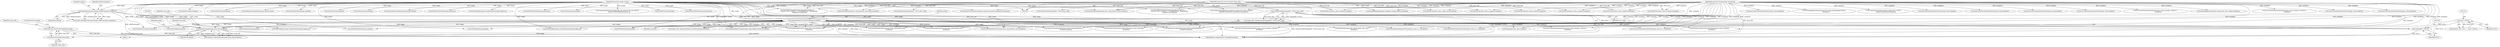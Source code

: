 digraph "0_ImageMagick_726812fa2fa7ce16bcf58f6e115f65427a1c0950_2@pointer" {
"1001328" [label="(Call,clone_info=DestroyDrawInfo(clone_info))"];
"1001330" [label="(Call,DestroyDrawInfo(clone_info))"];
"1001324" [label="(Call,AnnotateImage(image,clone_info,exception))"];
"1000221" [label="(Call,AcquireAuthenticCacheView(image,exception))"];
"1000188" [label="(Call,SetImageColorspace(image,sRGBColorspace,exception))"];
"1000104" [label="(MethodParameterIn,Image *image)"];
"1000107" [label="(MethodParameterIn,ExceptionInfo *exception)"];
"1001281" [label="(Call,clone_info=CloneDrawInfo((ImageInfo *) NULL,draw_info))"];
"1001283" [label="(Call,CloneDrawInfo((ImageInfo *) NULL,draw_info))"];
"1001284" [label="(Call,(ImageInfo *) NULL)"];
"1001277" [label="(Call,(char *) NULL)"];
"1000105" [label="(MethodParameterIn,const DrawInfo *draw_info)"];
"1000711" [label="(Call,GetPixelChannels(image))"];
"1000189" [label="(Identifier,image)"];
"1000482" [label="(Call,SetImageChannelMask(image,channel_mask))"];
"1000715" [label="(Call,SyncCacheViewAuthenticPixels(image_view,exception))"];
"1000822" [label="(Call,GetCacheViewAuthenticPixels(image_view,0,y,image->columns,1,\n              exception))"];
"1000464" [label="(Call,FloodfillPaintImage(image,draw_info,&target,x,y,\n            primitive_info->method == FloodfillMethod ? MagickFalse :\n            MagickTrue,exception))"];
"1000595" [label="(Call,GetPixelInfo(image,&pixel))"];
"1001281" [label="(Call,clone_info=CloneDrawInfo((ImageInfo *) NULL,draw_info))"];
"1000191" [label="(Identifier,exception)"];
"1000694" [label="(Call,GetPixelChannels(image))"];
"1001269" [label="(Block,)"];
"1001629" [label="(MethodReturn,MagickExport MagickBooleanType)"];
"1001054" [label="(Call,SetImageAlphaChannel(composite_image,OpaqueAlphaChannel,\n          exception))"];
"1000852" [label="(Call,GetFillColor(draw_info,x,y,&pixel,exception))"];
"1001072" [label="(Call,SetGeometry(image,&geometry))"];
"1000912" [label="(Call,ReadInlineImage(clone_info,primitive_info->text,\n          exception))"];
"1001325" [label="(Identifier,image)"];
"1001174" [label="(Call,CompositeImage(image,composite_image,draw_info->compose,\n          MagickTrue,geometry.x,geometry.y,exception))"];
"1001552" [label="(Call,DrawPolygonPrimitive(image,draw_info,primitive_info,\n                exception))"];
"1000104" [label="(MethodParameterIn,Image *image)"];
"1001560" [label="(Call,CloneDrawInfo((ImageInfo *) NULL,draw_info))"];
"1001038" [label="(Call,TransformImage(&composite_image,(char *) NULL,\n            composite_geometry,exception))"];
"1000188" [label="(Call,SetImageColorspace(image,sRGBColorspace,exception))"];
"1000285" [label="(Call,SyncCacheViewAuthenticPixels(image_view,exception))"];
"1001330" [label="(Call,DestroyDrawInfo(clone_info))"];
"1001581" [label="(Call,DrawPolygonPrimitive(image,clone_info,primitive_info,\n             exception))"];
"1001165" [label="(Call,DrawAffineImage(image,composite_image,&affine,exception))"];
"1000780" [label="(Call,FloodfillPaintImage(image,draw_info,&target,x,y,\n            primitive_info->method == FloodfillMethod ? MagickFalse :\n            MagickTrue,exception))"];
"1000354" [label="(Call,GetPixelInfoPixel(image,q,&pixel))"];
"1000255" [label="(Call,GetCacheViewAuthenticPixels(image_view,x,y,1,1,exception))"];
"1001264" [label="(Call,SyncCacheViewAuthenticPixels(image_view,exception))"];
"1000389" [label="(Call,GetPixelChannels(image))"];
"1000581" [label="(Call,GetCacheViewAuthenticPixels(image_view,x,y,1,1,exception))"];
"1000370" [label="(Call,GetPixelChannels(image))"];
"1000459" [label="(Call,SetImageChannelMask(image,AlphaChannel))"];
"1001286" [label="(Identifier,NULL)"];
"1000222" [label="(Identifier,image)"];
"1001328" [label="(Call,clone_info=DestroyDrawInfo(clone_info))"];
"1000697" [label="(Call,GetFillColor(draw_info,x,y,&pixel,exception))"];
"1000730" [label="(Call,GetOneVirtualPixelInfo(image,TileVirtualPixelMethod,x,y,\n            &target,exception))"];
"1001121" [label="(Call,ParseGravityGeometry(image,composite_geometry,&geometry,exception))"];
"1000393" [label="(Call,SyncCacheViewAuthenticPixels(image_view,exception))"];
"1000613" [label="(Call,SyncCacheViewAuthenticPixels(image_view,exception))"];
"1001282" [label="(Identifier,clone_info)"];
"1000373" [label="(Call,GetFillColor(draw_info,x,y,&pixel,exception))"];
"1000105" [label="(MethodParameterIn,const DrawInfo *draw_info)"];
"1000932" [label="(Call,ReadImage(clone_info,exception))"];
"1000324" [label="(Call,GetCacheViewAuthenticPixels(image_view,0,y,image->columns,1,\n              exception))"];
"1000859" [label="(Call,SetPixelViaPixelInfo(image,&pixel,q))"];
"1000507" [label="(Call,GetCacheViewAuthenticPixels(image_view,0,y,image->columns,1,\n              exception))"];
"1001322" [label="(Call,status&=AnnotateImage(image,clone_info,exception))"];
"1000221" [label="(Call,AcquireAuthenticCacheView(image,exception))"];
"1000537" [label="(Call,GetFillColor(draw_info,x,y,&pixel,exception))"];
"1000599" [label="(Call,GetFillColor(draw_info,x,y,&pixel,exception))"];
"1001066" [label="(Call,SetImageAlpha(composite_image,draw_info->alpha,exception))"];
"1000380" [label="(Call,SetPixelAlpha(image,ClampToQuantum(pixel.alpha),q))"];
"1001225" [label="(Call,GetCacheViewAuthenticPixels(image_view,x,y,1,1,exception))"];
"1001326" [label="(Identifier,clone_info)"];
"1000276" [label="(Call,SetPixelAlpha(image,ClampToQuantum(pixel.alpha),q))"];
"1000190" [label="(Identifier,sRGBColorspace)"];
"1000186" [label="(Call,(void) SetImageColorspace(image,sRGBColorspace,exception))"];
"1001388" [label="(Call,CloneDrawInfo((ImageInfo *) NULL,draw_info))"];
"1000704" [label="(Call,SetPixelViaPixelInfo(image,&pixel,q))"];
"1000239" [label="(Call,SetImageAlphaChannel(image,OpaqueAlphaChannel,exception))"];
"1000107" [label="(MethodParameterIn,ExceptionInfo *exception)"];
"1000866" [label="(Call,GetPixelChannels(image))"];
"1001277" [label="(Call,(char *) NULL)"];
"1000296" [label="(Call,GetOneCacheViewVirtualPixelInfo(image_view,x,y,&target,\n            exception))"];
"1000624" [label="(Call,GetOneCacheViewVirtualPixelInfo(image_view,x,y,&target,\n            exception))"];
"1001324" [label="(Call,AnnotateImage(image,clone_info,exception))"];
"1001420" [label="(Call,DrawDashPolygon(draw_info,primitive_info,image,exception))"];
"1001273" [label="(Call,primitive_info->text == (char *) NULL)"];
"1001600" [label="(Call,DrawPolygonPrimitive(image,draw_info,primitive_info,exception))"];
"1000648" [label="(Call,GetCacheViewAuthenticPixels(image_view,0,y,image->columns,1,\n              exception))"];
"1001239" [label="(Call,GetFillColor(draw_info,x,y,&fill_color,exception))"];
"1000219" [label="(Call,image_view=AcquireAuthenticCacheView(image,exception))"];
"1001246" [label="(Call,CompositePixelOver(image,&fill_color,(double) fill_color.alpha,q,\n        (double) GetPixelAlpha(image,q),q))"];
"1001409" [label="(Call,DrawPolygonPrimitive(image,clone_info,primitive_info,\n             exception))"];
"1001329" [label="(Identifier,clone_info)"];
"1000223" [label="(Identifier,exception)"];
"1000303" [label="(Call,GetPixelInfo(image,&pixel))"];
"1001279" [label="(Identifier,NULL)"];
"1000557" [label="(Call,SyncCacheViewAuthenticPixels(image_view,exception))"];
"1000553" [label="(Call,GetPixelChannels(image))"];
"1001592" [label="(Call,DrawStrokePolygon(image,draw_info,primitive_info,exception))"];
"1000269" [label="(Call,GetFillColor(draw_info,x,y,&pixel,exception))"];
"1001332" [label="(ControlStructure,break;)"];
"1000544" [label="(Call,SetPixelAlpha(image,ClampToQuantum(pixel.alpha),q))"];
"1000606" [label="(Call,SetPixelViaPixelInfo(image,&pixel,q))"];
"1001327" [label="(Identifier,exception)"];
"1000801" [label="(Call,GetPixelInfo(image,&pixel))"];
"1001331" [label="(Identifier,clone_info)"];
"1000678" [label="(Call,GetPixelInfoPixel(image,q,&pixel))"];
"1001287" [label="(Identifier,draw_info)"];
"1001258" [label="(Call,GetPixelAlpha(image,q))"];
"1001284" [label="(Call,(ImageInfo *) NULL)"];
"1001283" [label="(Call,CloneDrawInfo((ImageInfo *) NULL,draw_info))"];
"1000409" [label="(Call,GetOneVirtualPixelInfo(image,TileVirtualPixelMethod,x,y,\n            &target,exception))"];
"1000870" [label="(Call,SyncCacheViewAuthenticPixels(image_view,exception))"];
"1001328" -> "1001269"  [label="AST: "];
"1001328" -> "1001330"  [label="CFG: "];
"1001329" -> "1001328"  [label="AST: "];
"1001330" -> "1001328"  [label="AST: "];
"1001332" -> "1001328"  [label="CFG: "];
"1001328" -> "1001629"  [label="DDG: DestroyDrawInfo(clone_info)"];
"1001328" -> "1001629"  [label="DDG: clone_info"];
"1001330" -> "1001328"  [label="DDG: clone_info"];
"1001330" -> "1001331"  [label="CFG: "];
"1001331" -> "1001330"  [label="AST: "];
"1001324" -> "1001330"  [label="DDG: clone_info"];
"1001324" -> "1001322"  [label="AST: "];
"1001324" -> "1001327"  [label="CFG: "];
"1001325" -> "1001324"  [label="AST: "];
"1001326" -> "1001324"  [label="AST: "];
"1001327" -> "1001324"  [label="AST: "];
"1001322" -> "1001324"  [label="CFG: "];
"1001324" -> "1001629"  [label="DDG: image"];
"1001324" -> "1001629"  [label="DDG: exception"];
"1001324" -> "1001322"  [label="DDG: image"];
"1001324" -> "1001322"  [label="DDG: clone_info"];
"1001324" -> "1001322"  [label="DDG: exception"];
"1000221" -> "1001324"  [label="DDG: image"];
"1000221" -> "1001324"  [label="DDG: exception"];
"1000104" -> "1001324"  [label="DDG: image"];
"1001281" -> "1001324"  [label="DDG: clone_info"];
"1000107" -> "1001324"  [label="DDG: exception"];
"1000221" -> "1000219"  [label="AST: "];
"1000221" -> "1000223"  [label="CFG: "];
"1000222" -> "1000221"  [label="AST: "];
"1000223" -> "1000221"  [label="AST: "];
"1000219" -> "1000221"  [label="CFG: "];
"1000221" -> "1001629"  [label="DDG: exception"];
"1000221" -> "1001629"  [label="DDG: image"];
"1000221" -> "1000219"  [label="DDG: image"];
"1000221" -> "1000219"  [label="DDG: exception"];
"1000188" -> "1000221"  [label="DDG: image"];
"1000188" -> "1000221"  [label="DDG: exception"];
"1000104" -> "1000221"  [label="DDG: image"];
"1000107" -> "1000221"  [label="DDG: exception"];
"1000221" -> "1000239"  [label="DDG: image"];
"1000221" -> "1000239"  [label="DDG: exception"];
"1000221" -> "1000255"  [label="DDG: exception"];
"1000221" -> "1000276"  [label="DDG: image"];
"1000221" -> "1000296"  [label="DDG: exception"];
"1000221" -> "1000303"  [label="DDG: image"];
"1000221" -> "1000409"  [label="DDG: image"];
"1000221" -> "1000409"  [label="DDG: exception"];
"1000221" -> "1000507"  [label="DDG: exception"];
"1000221" -> "1000544"  [label="DDG: image"];
"1000221" -> "1000581"  [label="DDG: exception"];
"1000221" -> "1000595"  [label="DDG: image"];
"1000221" -> "1000624"  [label="DDG: exception"];
"1000221" -> "1000678"  [label="DDG: image"];
"1000221" -> "1000730"  [label="DDG: image"];
"1000221" -> "1000730"  [label="DDG: exception"];
"1000221" -> "1000801"  [label="DDG: image"];
"1000221" -> "1000822"  [label="DDG: exception"];
"1000221" -> "1000912"  [label="DDG: exception"];
"1000221" -> "1000932"  [label="DDG: exception"];
"1000221" -> "1001072"  [label="DDG: image"];
"1000221" -> "1001225"  [label="DDG: exception"];
"1000221" -> "1001258"  [label="DDG: image"];
"1000221" -> "1001409"  [label="DDG: image"];
"1000221" -> "1001409"  [label="DDG: exception"];
"1000221" -> "1001552"  [label="DDG: image"];
"1000221" -> "1001552"  [label="DDG: exception"];
"1000221" -> "1001581"  [label="DDG: image"];
"1000221" -> "1001581"  [label="DDG: exception"];
"1000221" -> "1001600"  [label="DDG: image"];
"1000221" -> "1001600"  [label="DDG: exception"];
"1000188" -> "1000186"  [label="AST: "];
"1000188" -> "1000191"  [label="CFG: "];
"1000189" -> "1000188"  [label="AST: "];
"1000190" -> "1000188"  [label="AST: "];
"1000191" -> "1000188"  [label="AST: "];
"1000186" -> "1000188"  [label="CFG: "];
"1000188" -> "1001629"  [label="DDG: sRGBColorspace"];
"1000188" -> "1000186"  [label="DDG: image"];
"1000188" -> "1000186"  [label="DDG: sRGBColorspace"];
"1000188" -> "1000186"  [label="DDG: exception"];
"1000104" -> "1000188"  [label="DDG: image"];
"1000107" -> "1000188"  [label="DDG: exception"];
"1000104" -> "1000103"  [label="AST: "];
"1000104" -> "1001629"  [label="DDG: image"];
"1000104" -> "1000239"  [label="DDG: image"];
"1000104" -> "1000276"  [label="DDG: image"];
"1000104" -> "1000303"  [label="DDG: image"];
"1000104" -> "1000354"  [label="DDG: image"];
"1000104" -> "1000370"  [label="DDG: image"];
"1000104" -> "1000380"  [label="DDG: image"];
"1000104" -> "1000389"  [label="DDG: image"];
"1000104" -> "1000409"  [label="DDG: image"];
"1000104" -> "1000459"  [label="DDG: image"];
"1000104" -> "1000464"  [label="DDG: image"];
"1000104" -> "1000482"  [label="DDG: image"];
"1000104" -> "1000544"  [label="DDG: image"];
"1000104" -> "1000553"  [label="DDG: image"];
"1000104" -> "1000595"  [label="DDG: image"];
"1000104" -> "1000606"  [label="DDG: image"];
"1000104" -> "1000678"  [label="DDG: image"];
"1000104" -> "1000694"  [label="DDG: image"];
"1000104" -> "1000704"  [label="DDG: image"];
"1000104" -> "1000711"  [label="DDG: image"];
"1000104" -> "1000730"  [label="DDG: image"];
"1000104" -> "1000780"  [label="DDG: image"];
"1000104" -> "1000801"  [label="DDG: image"];
"1000104" -> "1000859"  [label="DDG: image"];
"1000104" -> "1000866"  [label="DDG: image"];
"1000104" -> "1001072"  [label="DDG: image"];
"1000104" -> "1001121"  [label="DDG: image"];
"1000104" -> "1001165"  [label="DDG: image"];
"1000104" -> "1001174"  [label="DDG: image"];
"1000104" -> "1001246"  [label="DDG: image"];
"1000104" -> "1001258"  [label="DDG: image"];
"1000104" -> "1001409"  [label="DDG: image"];
"1000104" -> "1001420"  [label="DDG: image"];
"1000104" -> "1001552"  [label="DDG: image"];
"1000104" -> "1001581"  [label="DDG: image"];
"1000104" -> "1001592"  [label="DDG: image"];
"1000104" -> "1001600"  [label="DDG: image"];
"1000107" -> "1000103"  [label="AST: "];
"1000107" -> "1001629"  [label="DDG: exception"];
"1000107" -> "1000239"  [label="DDG: exception"];
"1000107" -> "1000255"  [label="DDG: exception"];
"1000107" -> "1000269"  [label="DDG: exception"];
"1000107" -> "1000285"  [label="DDG: exception"];
"1000107" -> "1000296"  [label="DDG: exception"];
"1000107" -> "1000324"  [label="DDG: exception"];
"1000107" -> "1000373"  [label="DDG: exception"];
"1000107" -> "1000393"  [label="DDG: exception"];
"1000107" -> "1000409"  [label="DDG: exception"];
"1000107" -> "1000464"  [label="DDG: exception"];
"1000107" -> "1000507"  [label="DDG: exception"];
"1000107" -> "1000537"  [label="DDG: exception"];
"1000107" -> "1000557"  [label="DDG: exception"];
"1000107" -> "1000581"  [label="DDG: exception"];
"1000107" -> "1000599"  [label="DDG: exception"];
"1000107" -> "1000613"  [label="DDG: exception"];
"1000107" -> "1000624"  [label="DDG: exception"];
"1000107" -> "1000648"  [label="DDG: exception"];
"1000107" -> "1000697"  [label="DDG: exception"];
"1000107" -> "1000715"  [label="DDG: exception"];
"1000107" -> "1000730"  [label="DDG: exception"];
"1000107" -> "1000780"  [label="DDG: exception"];
"1000107" -> "1000822"  [label="DDG: exception"];
"1000107" -> "1000852"  [label="DDG: exception"];
"1000107" -> "1000870"  [label="DDG: exception"];
"1000107" -> "1000912"  [label="DDG: exception"];
"1000107" -> "1000932"  [label="DDG: exception"];
"1000107" -> "1001038"  [label="DDG: exception"];
"1000107" -> "1001054"  [label="DDG: exception"];
"1000107" -> "1001066"  [label="DDG: exception"];
"1000107" -> "1001121"  [label="DDG: exception"];
"1000107" -> "1001165"  [label="DDG: exception"];
"1000107" -> "1001174"  [label="DDG: exception"];
"1000107" -> "1001225"  [label="DDG: exception"];
"1000107" -> "1001239"  [label="DDG: exception"];
"1000107" -> "1001264"  [label="DDG: exception"];
"1000107" -> "1001409"  [label="DDG: exception"];
"1000107" -> "1001420"  [label="DDG: exception"];
"1000107" -> "1001552"  [label="DDG: exception"];
"1000107" -> "1001581"  [label="DDG: exception"];
"1000107" -> "1001592"  [label="DDG: exception"];
"1000107" -> "1001600"  [label="DDG: exception"];
"1001281" -> "1001269"  [label="AST: "];
"1001281" -> "1001283"  [label="CFG: "];
"1001282" -> "1001281"  [label="AST: "];
"1001283" -> "1001281"  [label="AST: "];
"1001289" -> "1001281"  [label="CFG: "];
"1001281" -> "1001629"  [label="DDG: CloneDrawInfo((ImageInfo *) NULL,draw_info)"];
"1001283" -> "1001281"  [label="DDG: (ImageInfo *) NULL"];
"1001283" -> "1001281"  [label="DDG: draw_info"];
"1001283" -> "1001287"  [label="CFG: "];
"1001284" -> "1001283"  [label="AST: "];
"1001287" -> "1001283"  [label="AST: "];
"1001283" -> "1001629"  [label="DDG: (ImageInfo *) NULL"];
"1001283" -> "1001629"  [label="DDG: draw_info"];
"1001284" -> "1001283"  [label="DDG: NULL"];
"1000105" -> "1001283"  [label="DDG: draw_info"];
"1001284" -> "1001286"  [label="CFG: "];
"1001285" -> "1001284"  [label="AST: "];
"1001286" -> "1001284"  [label="AST: "];
"1001287" -> "1001284"  [label="CFG: "];
"1001284" -> "1001629"  [label="DDG: NULL"];
"1001277" -> "1001284"  [label="DDG: NULL"];
"1001277" -> "1001273"  [label="AST: "];
"1001277" -> "1001279"  [label="CFG: "];
"1001278" -> "1001277"  [label="AST: "];
"1001279" -> "1001277"  [label="AST: "];
"1001273" -> "1001277"  [label="CFG: "];
"1001277" -> "1001629"  [label="DDG: NULL"];
"1001277" -> "1001273"  [label="DDG: NULL"];
"1000105" -> "1000103"  [label="AST: "];
"1000105" -> "1001629"  [label="DDG: draw_info"];
"1000105" -> "1000269"  [label="DDG: draw_info"];
"1000105" -> "1000373"  [label="DDG: draw_info"];
"1000105" -> "1000464"  [label="DDG: draw_info"];
"1000105" -> "1000537"  [label="DDG: draw_info"];
"1000105" -> "1000599"  [label="DDG: draw_info"];
"1000105" -> "1000697"  [label="DDG: draw_info"];
"1000105" -> "1000780"  [label="DDG: draw_info"];
"1000105" -> "1000852"  [label="DDG: draw_info"];
"1000105" -> "1001239"  [label="DDG: draw_info"];
"1000105" -> "1001388"  [label="DDG: draw_info"];
"1000105" -> "1001420"  [label="DDG: draw_info"];
"1000105" -> "1001552"  [label="DDG: draw_info"];
"1000105" -> "1001560"  [label="DDG: draw_info"];
"1000105" -> "1001592"  [label="DDG: draw_info"];
"1000105" -> "1001600"  [label="DDG: draw_info"];
}
